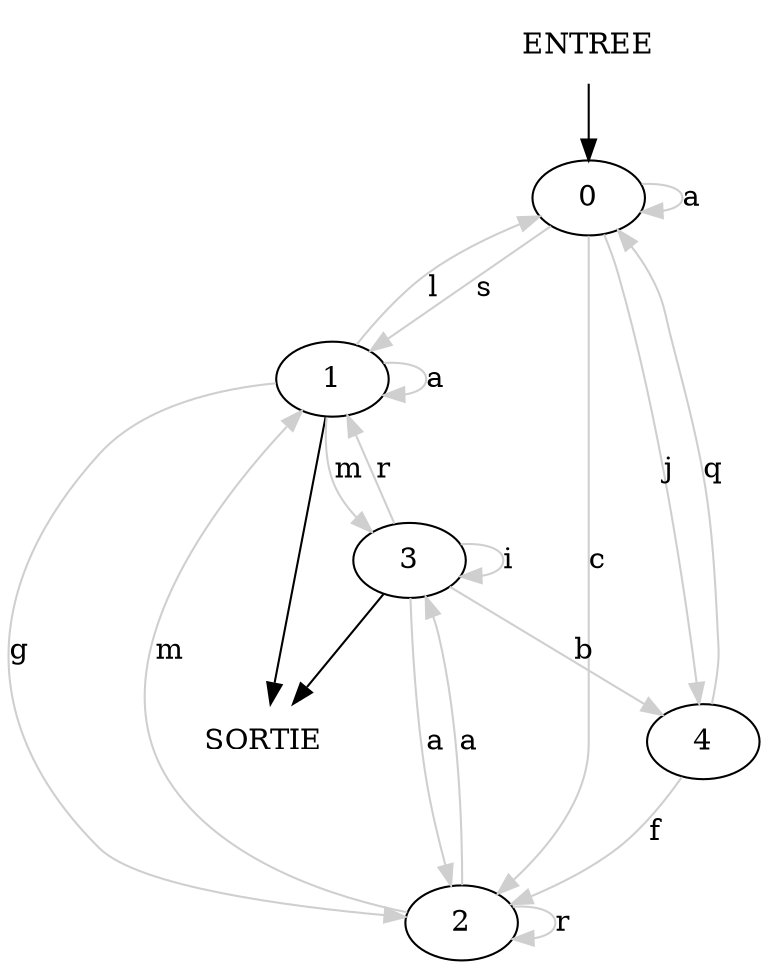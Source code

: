 digraph test_graph{
e[ label="ENTREE" shape=none]
s[ label="SORTIE" shape=none]
0 [label="0"]
1 [label="1"]
2 [label="2"]
3 [label="3"]
4 [label="4"];
e -> 0  ;
0 -> 0 [label="a" color=grey81 ] 
0 -> 1 [label="s" color=grey81 ] 
0 -> 2 [label="c" color=grey81 ] 
0 -> 4 [label="j" color=grey81 ] 
1 -> 0 [label="l" color=grey81 ] 
1 -> 1 [label="a" color=grey81 ] 
1 -> 2 [label="g" color=grey81 ] 
1 -> 3 [label="m" color=grey81 ] 
1 -> s ;
2 -> 1 [label="m" color=grey81 ] 
2 -> 2 [label="r" color=grey81 ] 
2 -> 3 [label="a" color=grey81 ] 
3 -> 1 [label="r" color=grey81 ] 
3 -> 2 [label="a" color=grey81 ] 
3 -> 3 [label="i" color=grey81 ] 
3 -> 4 [label="b" color=grey81 ] 
3 -> s ;
4 -> 0 [label="q" color=grey81 ] 
4 -> 2 [label="f" color=grey81 ] }